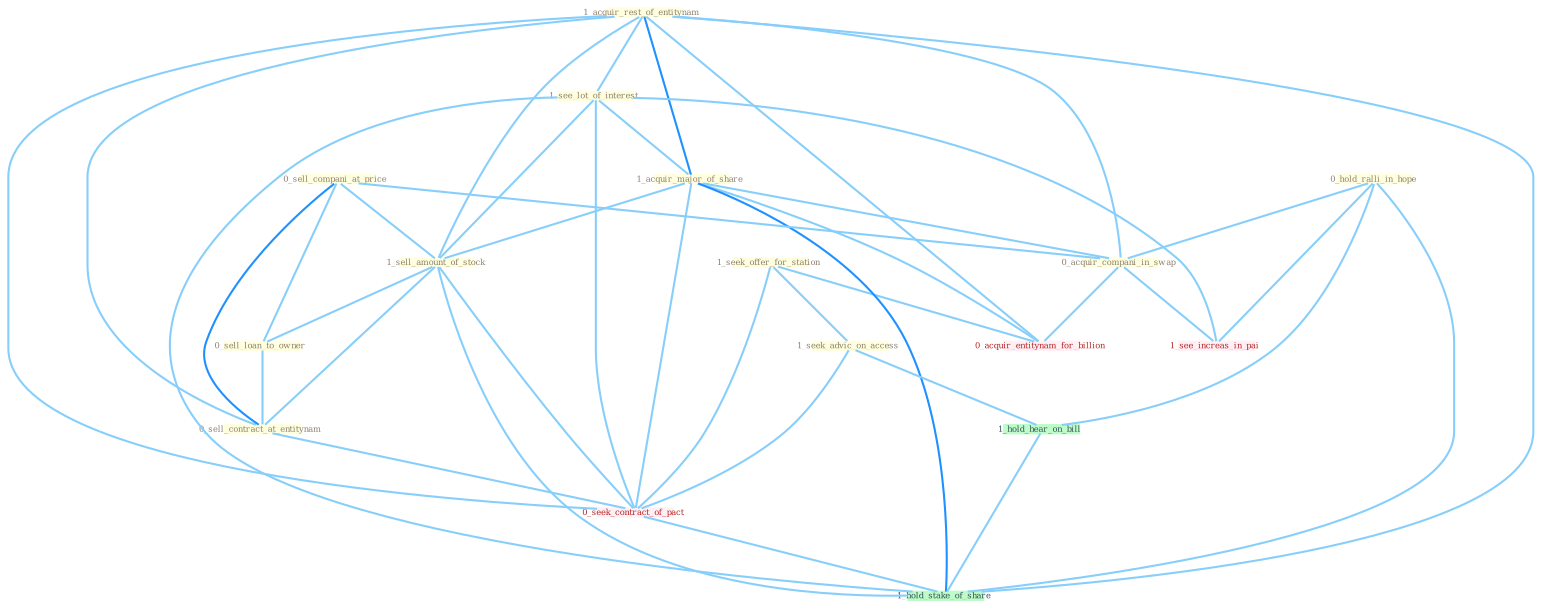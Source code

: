Graph G{ 
    node
    [shape=polygon,style=filled,width=.5,height=.06,color="#BDFCC9",fixedsize=true,fontsize=4,
    fontcolor="#2f4f4f"];
    {node
    [color="#ffffe0", fontcolor="#8b7d6b"] "1_acquir_rest_of_entitynam " "1_seek_offer_for_station " "1_see_lot_of_interest " "1_acquir_major_of_share " "0_hold_ralli_in_hope " "1_seek_advic_on_access " "0_sell_compani_at_price " "1_sell_amount_of_stock " "0_sell_loan_to_owner " "0_acquir_compani_in_swap " "0_sell_contract_at_entitynam "}
{node [color="#fff0f5", fontcolor="#b22222"] "0_seek_contract_of_pact " "0_acquir_entitynam_for_billion " "1_see_increas_in_pai "}
edge [color="#B0E2FF"];

	"1_acquir_rest_of_entitynam " -- "1_see_lot_of_interest " [w="1", color="#87cefa" ];
	"1_acquir_rest_of_entitynam " -- "1_acquir_major_of_share " [w="2", color="#1e90ff" , len=0.8];
	"1_acquir_rest_of_entitynam " -- "1_sell_amount_of_stock " [w="1", color="#87cefa" ];
	"1_acquir_rest_of_entitynam " -- "0_acquir_compani_in_swap " [w="1", color="#87cefa" ];
	"1_acquir_rest_of_entitynam " -- "0_sell_contract_at_entitynam " [w="1", color="#87cefa" ];
	"1_acquir_rest_of_entitynam " -- "0_seek_contract_of_pact " [w="1", color="#87cefa" ];
	"1_acquir_rest_of_entitynam " -- "0_acquir_entitynam_for_billion " [w="1", color="#87cefa" ];
	"1_acquir_rest_of_entitynam " -- "1_hold_stake_of_share " [w="1", color="#87cefa" ];
	"1_seek_offer_for_station " -- "1_seek_advic_on_access " [w="1", color="#87cefa" ];
	"1_seek_offer_for_station " -- "0_seek_contract_of_pact " [w="1", color="#87cefa" ];
	"1_seek_offer_for_station " -- "0_acquir_entitynam_for_billion " [w="1", color="#87cefa" ];
	"1_see_lot_of_interest " -- "1_acquir_major_of_share " [w="1", color="#87cefa" ];
	"1_see_lot_of_interest " -- "1_sell_amount_of_stock " [w="1", color="#87cefa" ];
	"1_see_lot_of_interest " -- "0_seek_contract_of_pact " [w="1", color="#87cefa" ];
	"1_see_lot_of_interest " -- "1_see_increas_in_pai " [w="1", color="#87cefa" ];
	"1_see_lot_of_interest " -- "1_hold_stake_of_share " [w="1", color="#87cefa" ];
	"1_acquir_major_of_share " -- "1_sell_amount_of_stock " [w="1", color="#87cefa" ];
	"1_acquir_major_of_share " -- "0_acquir_compani_in_swap " [w="1", color="#87cefa" ];
	"1_acquir_major_of_share " -- "0_seek_contract_of_pact " [w="1", color="#87cefa" ];
	"1_acquir_major_of_share " -- "0_acquir_entitynam_for_billion " [w="1", color="#87cefa" ];
	"1_acquir_major_of_share " -- "1_hold_stake_of_share " [w="2", color="#1e90ff" , len=0.8];
	"0_hold_ralli_in_hope " -- "0_acquir_compani_in_swap " [w="1", color="#87cefa" ];
	"0_hold_ralli_in_hope " -- "1_see_increas_in_pai " [w="1", color="#87cefa" ];
	"0_hold_ralli_in_hope " -- "1_hold_hear_on_bill " [w="1", color="#87cefa" ];
	"0_hold_ralli_in_hope " -- "1_hold_stake_of_share " [w="1", color="#87cefa" ];
	"1_seek_advic_on_access " -- "0_seek_contract_of_pact " [w="1", color="#87cefa" ];
	"1_seek_advic_on_access " -- "1_hold_hear_on_bill " [w="1", color="#87cefa" ];
	"0_sell_compani_at_price " -- "1_sell_amount_of_stock " [w="1", color="#87cefa" ];
	"0_sell_compani_at_price " -- "0_sell_loan_to_owner " [w="1", color="#87cefa" ];
	"0_sell_compani_at_price " -- "0_acquir_compani_in_swap " [w="1", color="#87cefa" ];
	"0_sell_compani_at_price " -- "0_sell_contract_at_entitynam " [w="2", color="#1e90ff" , len=0.8];
	"1_sell_amount_of_stock " -- "0_sell_loan_to_owner " [w="1", color="#87cefa" ];
	"1_sell_amount_of_stock " -- "0_sell_contract_at_entitynam " [w="1", color="#87cefa" ];
	"1_sell_amount_of_stock " -- "0_seek_contract_of_pact " [w="1", color="#87cefa" ];
	"1_sell_amount_of_stock " -- "1_hold_stake_of_share " [w="1", color="#87cefa" ];
	"0_sell_loan_to_owner " -- "0_sell_contract_at_entitynam " [w="1", color="#87cefa" ];
	"0_acquir_compani_in_swap " -- "0_acquir_entitynam_for_billion " [w="1", color="#87cefa" ];
	"0_acquir_compani_in_swap " -- "1_see_increas_in_pai " [w="1", color="#87cefa" ];
	"0_sell_contract_at_entitynam " -- "0_seek_contract_of_pact " [w="1", color="#87cefa" ];
	"0_seek_contract_of_pact " -- "1_hold_stake_of_share " [w="1", color="#87cefa" ];
	"1_hold_hear_on_bill " -- "1_hold_stake_of_share " [w="1", color="#87cefa" ];
}